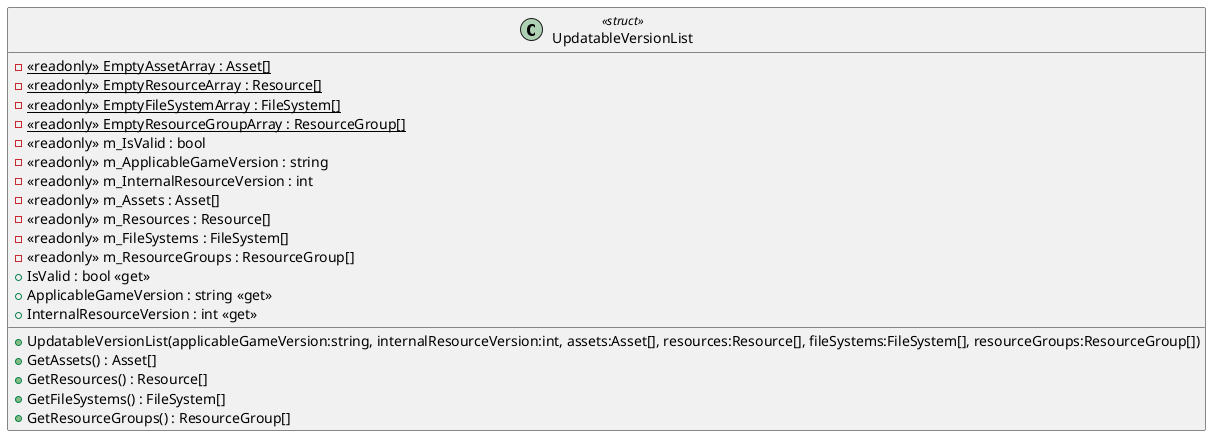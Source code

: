 @startuml
class UpdatableVersionList <<struct>> {
    - {static} <<readonly>> EmptyAssetArray : Asset[]
    - {static} <<readonly>> EmptyResourceArray : Resource[]
    - {static} <<readonly>> EmptyFileSystemArray : FileSystem[]
    - {static} <<readonly>> EmptyResourceGroupArray : ResourceGroup[]
    - <<readonly>> m_IsValid : bool
    - <<readonly>> m_ApplicableGameVersion : string
    - <<readonly>> m_InternalResourceVersion : int
    - <<readonly>> m_Assets : Asset[]
    - <<readonly>> m_Resources : Resource[]
    - <<readonly>> m_FileSystems : FileSystem[]
    - <<readonly>> m_ResourceGroups : ResourceGroup[]
    + UpdatableVersionList(applicableGameVersion:string, internalResourceVersion:int, assets:Asset[], resources:Resource[], fileSystems:FileSystem[], resourceGroups:ResourceGroup[])
    + IsValid : bool <<get>>
    + ApplicableGameVersion : string <<get>>
    + InternalResourceVersion : int <<get>>
    + GetAssets() : Asset[]
    + GetResources() : Resource[]
    + GetFileSystems() : FileSystem[]
    + GetResourceGroups() : ResourceGroup[]
}
@enduml
